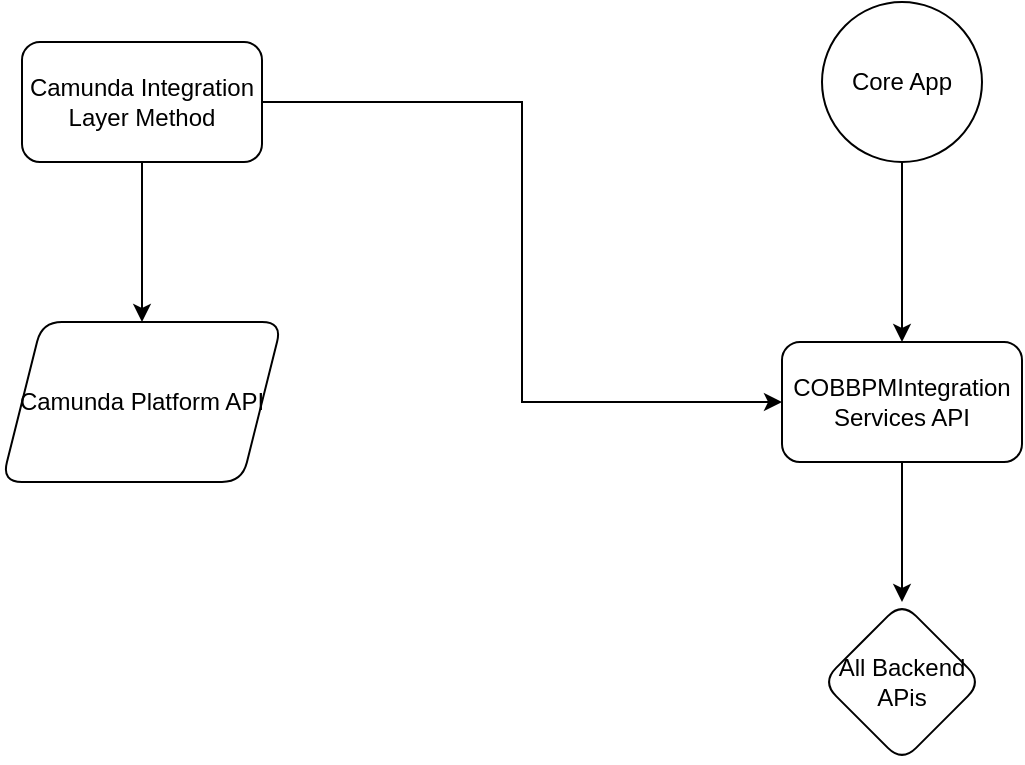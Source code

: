 <mxfile version="24.6.4" type="github">
  <diagram name="Page-1" id="eLwS3x9kB15g1fL843Lp">
    <mxGraphModel dx="918" dy="362" grid="1" gridSize="10" guides="1" tooltips="1" connect="1" arrows="1" fold="1" page="1" pageScale="1" pageWidth="850" pageHeight="1100" math="0" shadow="0">
      <root>
        <mxCell id="0" />
        <mxCell id="1" parent="0" />
        <mxCell id="IhHLbHTDTKvaHB8685EH-5" value="" style="edgeStyle=orthogonalEdgeStyle;rounded=0;orthogonalLoop=1;jettySize=auto;html=1;" parent="1" source="IhHLbHTDTKvaHB8685EH-1" target="IhHLbHTDTKvaHB8685EH-4" edge="1">
          <mxGeometry relative="1" as="geometry" />
        </mxCell>
        <mxCell id="IhHLbHTDTKvaHB8685EH-10" style="edgeStyle=orthogonalEdgeStyle;rounded=0;orthogonalLoop=1;jettySize=auto;html=1;entryX=0;entryY=0.5;entryDx=0;entryDy=0;" parent="1" source="IhHLbHTDTKvaHB8685EH-1" target="IhHLbHTDTKvaHB8685EH-6" edge="1">
          <mxGeometry relative="1" as="geometry" />
        </mxCell>
        <mxCell id="IhHLbHTDTKvaHB8685EH-1" value="Camunda Integration Layer Method" style="rounded=1;whiteSpace=wrap;html=1;" parent="1" vertex="1">
          <mxGeometry x="170" y="140" width="120" height="60" as="geometry" />
        </mxCell>
        <mxCell id="IhHLbHTDTKvaHB8685EH-7" value="" style="edgeStyle=orthogonalEdgeStyle;rounded=0;orthogonalLoop=1;jettySize=auto;html=1;" parent="1" source="IhHLbHTDTKvaHB8685EH-2" target="IhHLbHTDTKvaHB8685EH-6" edge="1">
          <mxGeometry relative="1" as="geometry" />
        </mxCell>
        <mxCell id="IhHLbHTDTKvaHB8685EH-2" value="Core App" style="ellipse;whiteSpace=wrap;html=1;rounded=1;" parent="1" vertex="1">
          <mxGeometry x="570" y="120" width="80" height="80" as="geometry" />
        </mxCell>
        <mxCell id="IhHLbHTDTKvaHB8685EH-4" value="Camunda Platform API" style="shape=parallelogram;perimeter=parallelogramPerimeter;whiteSpace=wrap;html=1;fixedSize=1;rounded=1;" parent="1" vertex="1">
          <mxGeometry x="160" y="280" width="140" height="80" as="geometry" />
        </mxCell>
        <mxCell id="IhHLbHTDTKvaHB8685EH-9" value="" style="edgeStyle=orthogonalEdgeStyle;rounded=0;orthogonalLoop=1;jettySize=auto;html=1;" parent="1" source="IhHLbHTDTKvaHB8685EH-6" target="IhHLbHTDTKvaHB8685EH-8" edge="1">
          <mxGeometry relative="1" as="geometry" />
        </mxCell>
        <mxCell id="IhHLbHTDTKvaHB8685EH-6" value="COBBPMIntegration&lt;div&gt;Services API&lt;/div&gt;" style="rounded=1;whiteSpace=wrap;html=1;" parent="1" vertex="1">
          <mxGeometry x="550" y="290" width="120" height="60" as="geometry" />
        </mxCell>
        <mxCell id="IhHLbHTDTKvaHB8685EH-8" value="All Backend APis" style="rhombus;whiteSpace=wrap;html=1;rounded=1;" parent="1" vertex="1">
          <mxGeometry x="570" y="420" width="80" height="80" as="geometry" />
        </mxCell>
      </root>
    </mxGraphModel>
  </diagram>
</mxfile>
